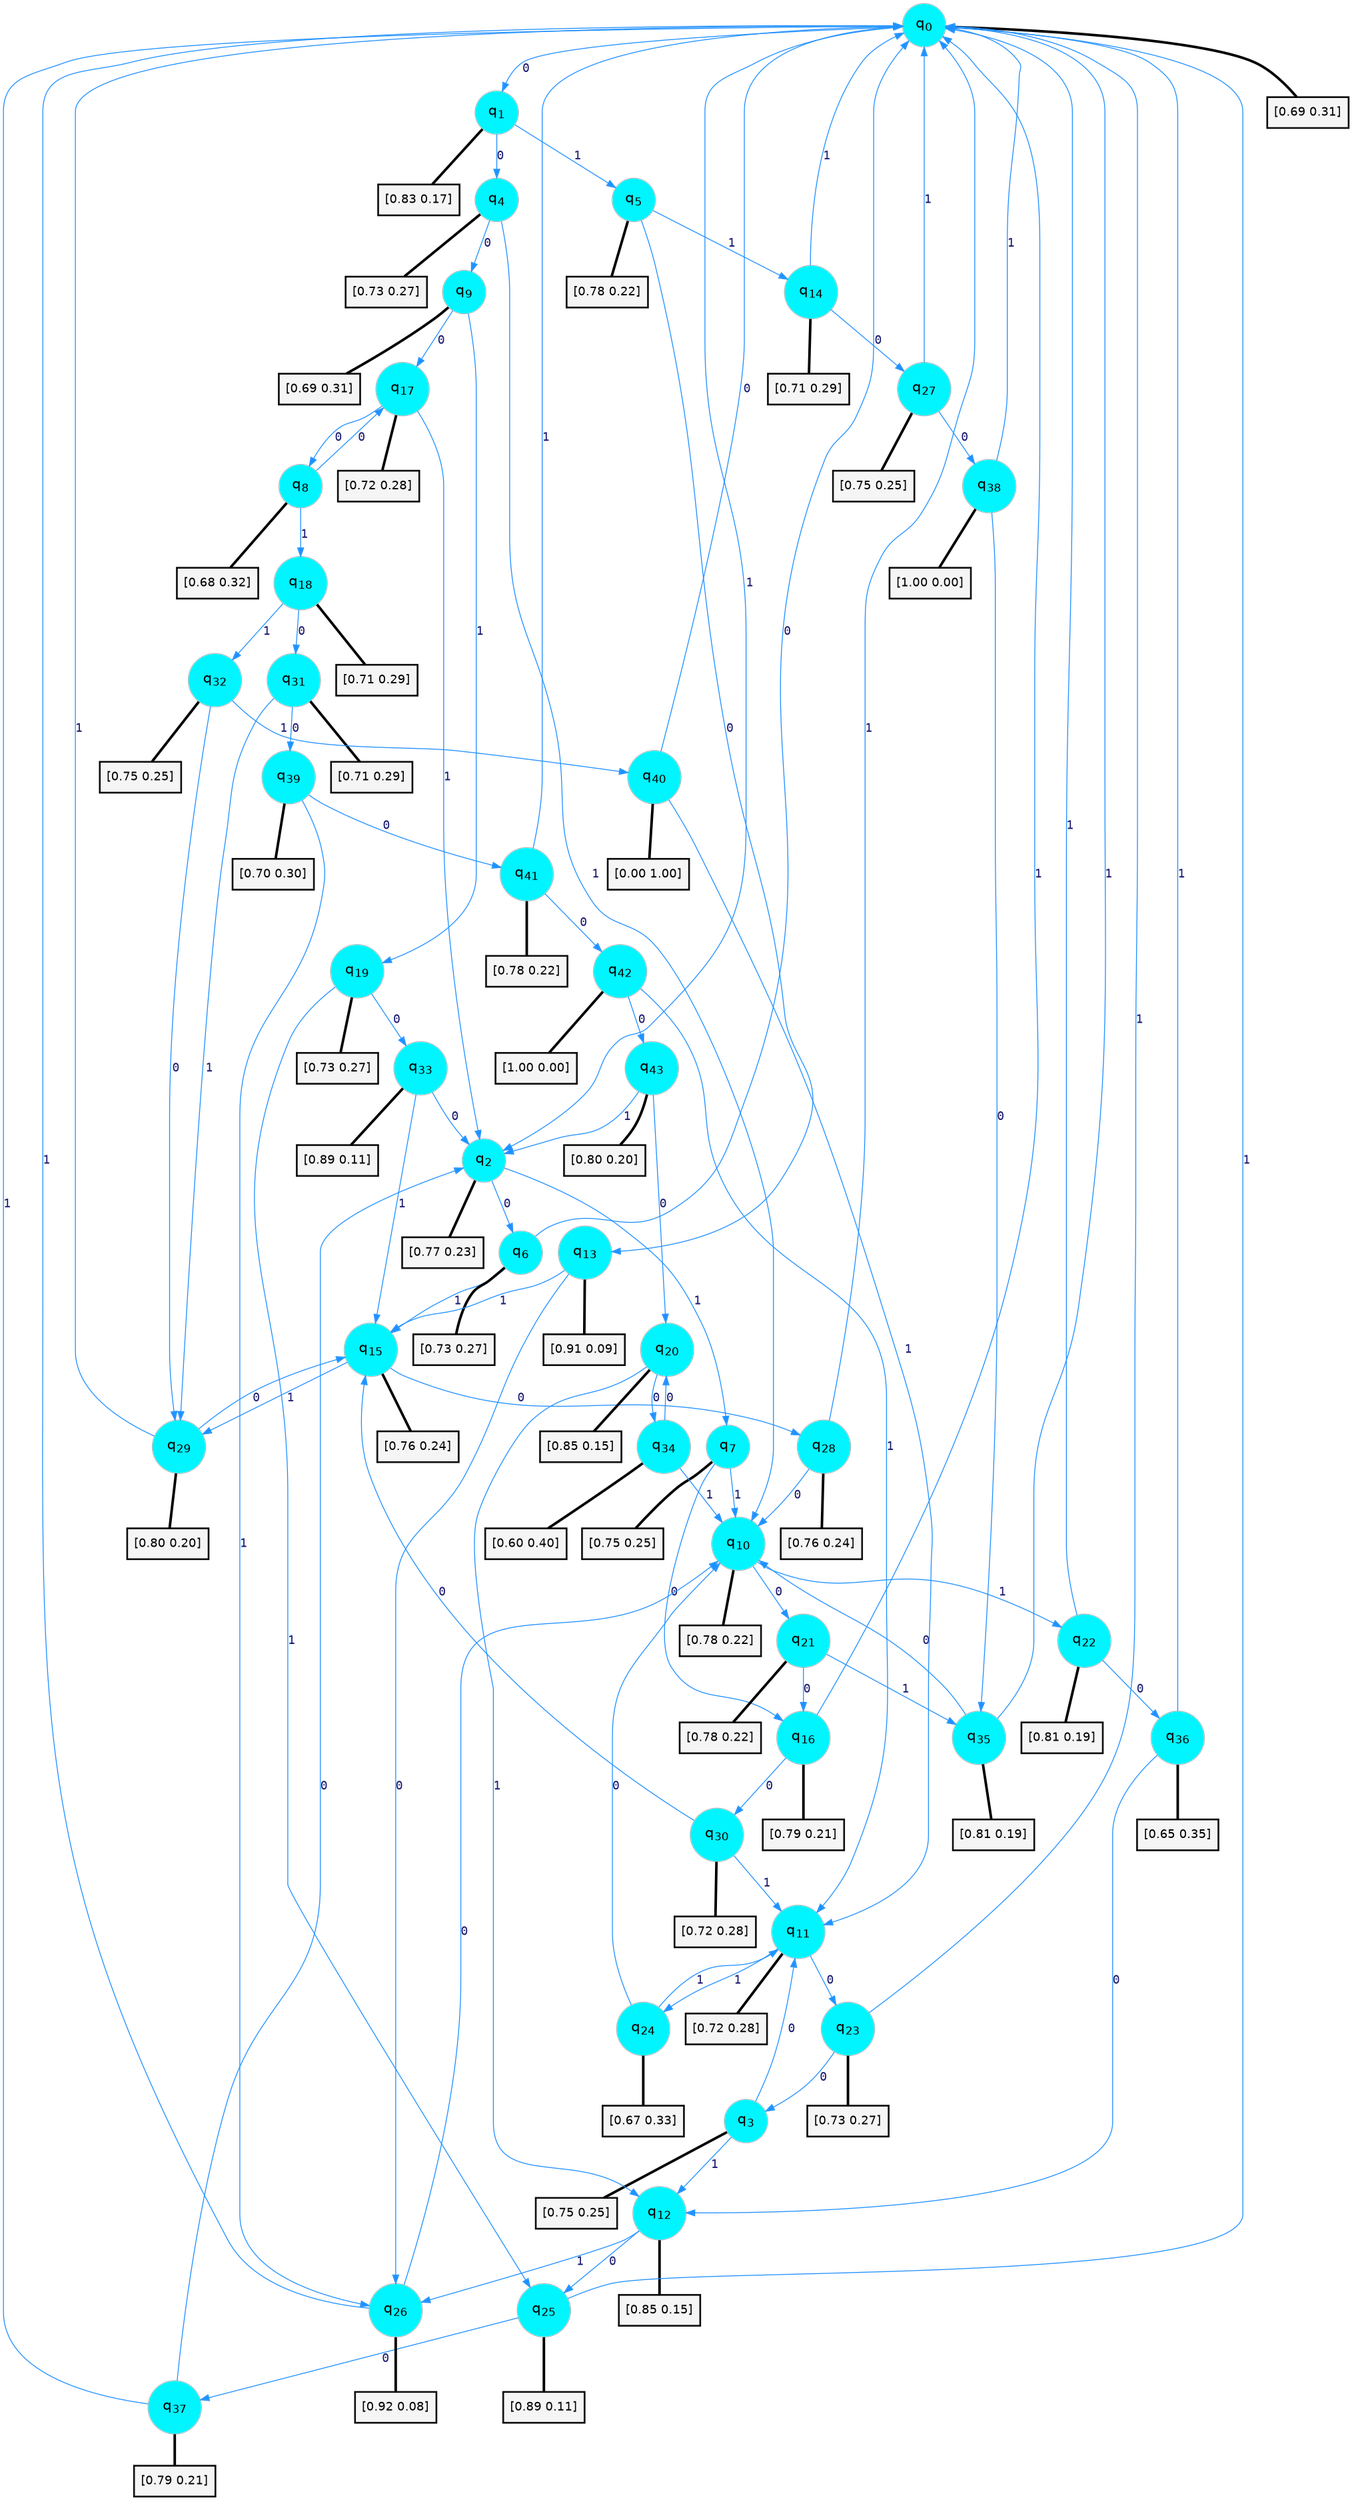 digraph G {
graph [
bgcolor=transparent, dpi=300, rankdir=TD, size="40,25"];
node [
color=gray, fillcolor=turquoise1, fontcolor=black, fontname=Helvetica, fontsize=16, fontweight=bold, shape=circle, style=filled];
edge [
arrowsize=1, color=dodgerblue1, fontcolor=midnightblue, fontname=courier, fontweight=bold, penwidth=1, style=solid, weight=20];
0[label=<q<SUB>0</SUB>>];
1[label=<q<SUB>1</SUB>>];
2[label=<q<SUB>2</SUB>>];
3[label=<q<SUB>3</SUB>>];
4[label=<q<SUB>4</SUB>>];
5[label=<q<SUB>5</SUB>>];
6[label=<q<SUB>6</SUB>>];
7[label=<q<SUB>7</SUB>>];
8[label=<q<SUB>8</SUB>>];
9[label=<q<SUB>9</SUB>>];
10[label=<q<SUB>10</SUB>>];
11[label=<q<SUB>11</SUB>>];
12[label=<q<SUB>12</SUB>>];
13[label=<q<SUB>13</SUB>>];
14[label=<q<SUB>14</SUB>>];
15[label=<q<SUB>15</SUB>>];
16[label=<q<SUB>16</SUB>>];
17[label=<q<SUB>17</SUB>>];
18[label=<q<SUB>18</SUB>>];
19[label=<q<SUB>19</SUB>>];
20[label=<q<SUB>20</SUB>>];
21[label=<q<SUB>21</SUB>>];
22[label=<q<SUB>22</SUB>>];
23[label=<q<SUB>23</SUB>>];
24[label=<q<SUB>24</SUB>>];
25[label=<q<SUB>25</SUB>>];
26[label=<q<SUB>26</SUB>>];
27[label=<q<SUB>27</SUB>>];
28[label=<q<SUB>28</SUB>>];
29[label=<q<SUB>29</SUB>>];
30[label=<q<SUB>30</SUB>>];
31[label=<q<SUB>31</SUB>>];
32[label=<q<SUB>32</SUB>>];
33[label=<q<SUB>33</SUB>>];
34[label=<q<SUB>34</SUB>>];
35[label=<q<SUB>35</SUB>>];
36[label=<q<SUB>36</SUB>>];
37[label=<q<SUB>37</SUB>>];
38[label=<q<SUB>38</SUB>>];
39[label=<q<SUB>39</SUB>>];
40[label=<q<SUB>40</SUB>>];
41[label=<q<SUB>41</SUB>>];
42[label=<q<SUB>42</SUB>>];
43[label=<q<SUB>43</SUB>>];
44[label="[0.69 0.31]", shape=box,fontcolor=black, fontname=Helvetica, fontsize=14, penwidth=2, fillcolor=whitesmoke,color=black];
45[label="[0.83 0.17]", shape=box,fontcolor=black, fontname=Helvetica, fontsize=14, penwidth=2, fillcolor=whitesmoke,color=black];
46[label="[0.77 0.23]", shape=box,fontcolor=black, fontname=Helvetica, fontsize=14, penwidth=2, fillcolor=whitesmoke,color=black];
47[label="[0.75 0.25]", shape=box,fontcolor=black, fontname=Helvetica, fontsize=14, penwidth=2, fillcolor=whitesmoke,color=black];
48[label="[0.73 0.27]", shape=box,fontcolor=black, fontname=Helvetica, fontsize=14, penwidth=2, fillcolor=whitesmoke,color=black];
49[label="[0.78 0.22]", shape=box,fontcolor=black, fontname=Helvetica, fontsize=14, penwidth=2, fillcolor=whitesmoke,color=black];
50[label="[0.73 0.27]", shape=box,fontcolor=black, fontname=Helvetica, fontsize=14, penwidth=2, fillcolor=whitesmoke,color=black];
51[label="[0.75 0.25]", shape=box,fontcolor=black, fontname=Helvetica, fontsize=14, penwidth=2, fillcolor=whitesmoke,color=black];
52[label="[0.68 0.32]", shape=box,fontcolor=black, fontname=Helvetica, fontsize=14, penwidth=2, fillcolor=whitesmoke,color=black];
53[label="[0.69 0.31]", shape=box,fontcolor=black, fontname=Helvetica, fontsize=14, penwidth=2, fillcolor=whitesmoke,color=black];
54[label="[0.78 0.22]", shape=box,fontcolor=black, fontname=Helvetica, fontsize=14, penwidth=2, fillcolor=whitesmoke,color=black];
55[label="[0.72 0.28]", shape=box,fontcolor=black, fontname=Helvetica, fontsize=14, penwidth=2, fillcolor=whitesmoke,color=black];
56[label="[0.85 0.15]", shape=box,fontcolor=black, fontname=Helvetica, fontsize=14, penwidth=2, fillcolor=whitesmoke,color=black];
57[label="[0.91 0.09]", shape=box,fontcolor=black, fontname=Helvetica, fontsize=14, penwidth=2, fillcolor=whitesmoke,color=black];
58[label="[0.71 0.29]", shape=box,fontcolor=black, fontname=Helvetica, fontsize=14, penwidth=2, fillcolor=whitesmoke,color=black];
59[label="[0.76 0.24]", shape=box,fontcolor=black, fontname=Helvetica, fontsize=14, penwidth=2, fillcolor=whitesmoke,color=black];
60[label="[0.79 0.21]", shape=box,fontcolor=black, fontname=Helvetica, fontsize=14, penwidth=2, fillcolor=whitesmoke,color=black];
61[label="[0.72 0.28]", shape=box,fontcolor=black, fontname=Helvetica, fontsize=14, penwidth=2, fillcolor=whitesmoke,color=black];
62[label="[0.71 0.29]", shape=box,fontcolor=black, fontname=Helvetica, fontsize=14, penwidth=2, fillcolor=whitesmoke,color=black];
63[label="[0.73 0.27]", shape=box,fontcolor=black, fontname=Helvetica, fontsize=14, penwidth=2, fillcolor=whitesmoke,color=black];
64[label="[0.85 0.15]", shape=box,fontcolor=black, fontname=Helvetica, fontsize=14, penwidth=2, fillcolor=whitesmoke,color=black];
65[label="[0.78 0.22]", shape=box,fontcolor=black, fontname=Helvetica, fontsize=14, penwidth=2, fillcolor=whitesmoke,color=black];
66[label="[0.81 0.19]", shape=box,fontcolor=black, fontname=Helvetica, fontsize=14, penwidth=2, fillcolor=whitesmoke,color=black];
67[label="[0.73 0.27]", shape=box,fontcolor=black, fontname=Helvetica, fontsize=14, penwidth=2, fillcolor=whitesmoke,color=black];
68[label="[0.67 0.33]", shape=box,fontcolor=black, fontname=Helvetica, fontsize=14, penwidth=2, fillcolor=whitesmoke,color=black];
69[label="[0.89 0.11]", shape=box,fontcolor=black, fontname=Helvetica, fontsize=14, penwidth=2, fillcolor=whitesmoke,color=black];
70[label="[0.92 0.08]", shape=box,fontcolor=black, fontname=Helvetica, fontsize=14, penwidth=2, fillcolor=whitesmoke,color=black];
71[label="[0.75 0.25]", shape=box,fontcolor=black, fontname=Helvetica, fontsize=14, penwidth=2, fillcolor=whitesmoke,color=black];
72[label="[0.76 0.24]", shape=box,fontcolor=black, fontname=Helvetica, fontsize=14, penwidth=2, fillcolor=whitesmoke,color=black];
73[label="[0.80 0.20]", shape=box,fontcolor=black, fontname=Helvetica, fontsize=14, penwidth=2, fillcolor=whitesmoke,color=black];
74[label="[0.72 0.28]", shape=box,fontcolor=black, fontname=Helvetica, fontsize=14, penwidth=2, fillcolor=whitesmoke,color=black];
75[label="[0.71 0.29]", shape=box,fontcolor=black, fontname=Helvetica, fontsize=14, penwidth=2, fillcolor=whitesmoke,color=black];
76[label="[0.75 0.25]", shape=box,fontcolor=black, fontname=Helvetica, fontsize=14, penwidth=2, fillcolor=whitesmoke,color=black];
77[label="[0.89 0.11]", shape=box,fontcolor=black, fontname=Helvetica, fontsize=14, penwidth=2, fillcolor=whitesmoke,color=black];
78[label="[0.60 0.40]", shape=box,fontcolor=black, fontname=Helvetica, fontsize=14, penwidth=2, fillcolor=whitesmoke,color=black];
79[label="[0.81 0.19]", shape=box,fontcolor=black, fontname=Helvetica, fontsize=14, penwidth=2, fillcolor=whitesmoke,color=black];
80[label="[0.65 0.35]", shape=box,fontcolor=black, fontname=Helvetica, fontsize=14, penwidth=2, fillcolor=whitesmoke,color=black];
81[label="[0.79 0.21]", shape=box,fontcolor=black, fontname=Helvetica, fontsize=14, penwidth=2, fillcolor=whitesmoke,color=black];
82[label="[1.00 0.00]", shape=box,fontcolor=black, fontname=Helvetica, fontsize=14, penwidth=2, fillcolor=whitesmoke,color=black];
83[label="[0.70 0.30]", shape=box,fontcolor=black, fontname=Helvetica, fontsize=14, penwidth=2, fillcolor=whitesmoke,color=black];
84[label="[0.00 1.00]", shape=box,fontcolor=black, fontname=Helvetica, fontsize=14, penwidth=2, fillcolor=whitesmoke,color=black];
85[label="[0.78 0.22]", shape=box,fontcolor=black, fontname=Helvetica, fontsize=14, penwidth=2, fillcolor=whitesmoke,color=black];
86[label="[1.00 0.00]", shape=box,fontcolor=black, fontname=Helvetica, fontsize=14, penwidth=2, fillcolor=whitesmoke,color=black];
87[label="[0.80 0.20]", shape=box,fontcolor=black, fontname=Helvetica, fontsize=14, penwidth=2, fillcolor=whitesmoke,color=black];
0->1 [label=0];
0->2 [label=1];
0->44 [arrowhead=none, penwidth=3,color=black];
1->4 [label=0];
1->5 [label=1];
1->45 [arrowhead=none, penwidth=3,color=black];
2->6 [label=0];
2->7 [label=1];
2->46 [arrowhead=none, penwidth=3,color=black];
3->11 [label=0];
3->12 [label=1];
3->47 [arrowhead=none, penwidth=3,color=black];
4->9 [label=0];
4->10 [label=1];
4->48 [arrowhead=none, penwidth=3,color=black];
5->13 [label=0];
5->14 [label=1];
5->49 [arrowhead=none, penwidth=3,color=black];
6->0 [label=0];
6->15 [label=1];
6->50 [arrowhead=none, penwidth=3,color=black];
7->16 [label=0];
7->10 [label=1];
7->51 [arrowhead=none, penwidth=3,color=black];
8->17 [label=0];
8->18 [label=1];
8->52 [arrowhead=none, penwidth=3,color=black];
9->17 [label=0];
9->19 [label=1];
9->53 [arrowhead=none, penwidth=3,color=black];
10->21 [label=0];
10->22 [label=1];
10->54 [arrowhead=none, penwidth=3,color=black];
11->23 [label=0];
11->24 [label=1];
11->55 [arrowhead=none, penwidth=3,color=black];
12->25 [label=0];
12->26 [label=1];
12->56 [arrowhead=none, penwidth=3,color=black];
13->26 [label=0];
13->15 [label=1];
13->57 [arrowhead=none, penwidth=3,color=black];
14->27 [label=0];
14->0 [label=1];
14->58 [arrowhead=none, penwidth=3,color=black];
15->28 [label=0];
15->29 [label=1];
15->59 [arrowhead=none, penwidth=3,color=black];
16->30 [label=0];
16->0 [label=1];
16->60 [arrowhead=none, penwidth=3,color=black];
17->8 [label=0];
17->2 [label=1];
17->61 [arrowhead=none, penwidth=3,color=black];
18->31 [label=0];
18->32 [label=1];
18->62 [arrowhead=none, penwidth=3,color=black];
19->33 [label=0];
19->25 [label=1];
19->63 [arrowhead=none, penwidth=3,color=black];
20->34 [label=0];
20->12 [label=1];
20->64 [arrowhead=none, penwidth=3,color=black];
21->16 [label=0];
21->35 [label=1];
21->65 [arrowhead=none, penwidth=3,color=black];
22->36 [label=0];
22->0 [label=1];
22->66 [arrowhead=none, penwidth=3,color=black];
23->3 [label=0];
23->0 [label=1];
23->67 [arrowhead=none, penwidth=3,color=black];
24->10 [label=0];
24->11 [label=1];
24->68 [arrowhead=none, penwidth=3,color=black];
25->37 [label=0];
25->0 [label=1];
25->69 [arrowhead=none, penwidth=3,color=black];
26->10 [label=0];
26->0 [label=1];
26->70 [arrowhead=none, penwidth=3,color=black];
27->38 [label=0];
27->0 [label=1];
27->71 [arrowhead=none, penwidth=3,color=black];
28->10 [label=0];
28->0 [label=1];
28->72 [arrowhead=none, penwidth=3,color=black];
29->15 [label=0];
29->0 [label=1];
29->73 [arrowhead=none, penwidth=3,color=black];
30->15 [label=0];
30->11 [label=1];
30->74 [arrowhead=none, penwidth=3,color=black];
31->39 [label=0];
31->29 [label=1];
31->75 [arrowhead=none, penwidth=3,color=black];
32->29 [label=0];
32->40 [label=1];
32->76 [arrowhead=none, penwidth=3,color=black];
33->2 [label=0];
33->15 [label=1];
33->77 [arrowhead=none, penwidth=3,color=black];
34->20 [label=0];
34->10 [label=1];
34->78 [arrowhead=none, penwidth=3,color=black];
35->10 [label=0];
35->0 [label=1];
35->79 [arrowhead=none, penwidth=3,color=black];
36->12 [label=0];
36->0 [label=1];
36->80 [arrowhead=none, penwidth=3,color=black];
37->2 [label=0];
37->0 [label=1];
37->81 [arrowhead=none, penwidth=3,color=black];
38->35 [label=0];
38->0 [label=1];
38->82 [arrowhead=none, penwidth=3,color=black];
39->41 [label=0];
39->26 [label=1];
39->83 [arrowhead=none, penwidth=3,color=black];
40->0 [label=0];
40->11 [label=1];
40->84 [arrowhead=none, penwidth=3,color=black];
41->42 [label=0];
41->0 [label=1];
41->85 [arrowhead=none, penwidth=3,color=black];
42->43 [label=0];
42->11 [label=1];
42->86 [arrowhead=none, penwidth=3,color=black];
43->20 [label=0];
43->2 [label=1];
43->87 [arrowhead=none, penwidth=3,color=black];
}
